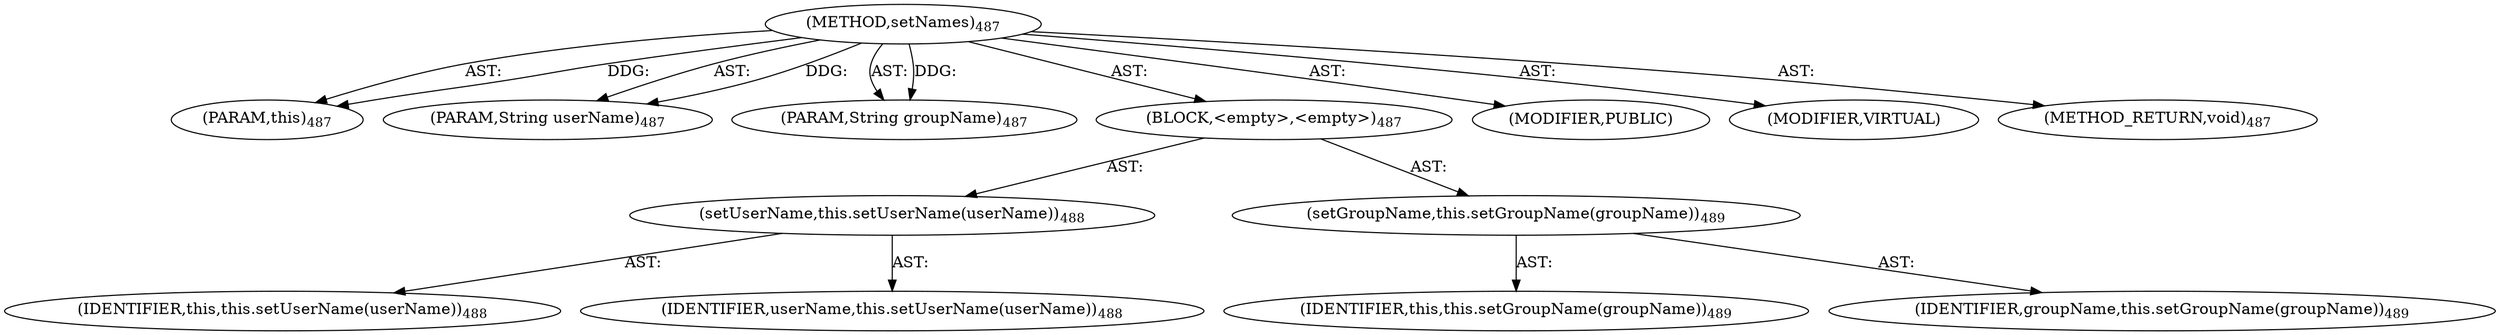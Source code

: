 digraph "setNames" {  
"111669149718" [label = <(METHOD,setNames)<SUB>487</SUB>> ]
"115964117009" [label = <(PARAM,this)<SUB>487</SUB>> ]
"115964117042" [label = <(PARAM,String userName)<SUB>487</SUB>> ]
"115964117043" [label = <(PARAM,String groupName)<SUB>487</SUB>> ]
"25769803812" [label = <(BLOCK,&lt;empty&gt;,&lt;empty&gt;)<SUB>487</SUB>> ]
"30064771306" [label = <(setUserName,this.setUserName(userName))<SUB>488</SUB>> ]
"68719476755" [label = <(IDENTIFIER,this,this.setUserName(userName))<SUB>488</SUB>> ]
"68719476929" [label = <(IDENTIFIER,userName,this.setUserName(userName))<SUB>488</SUB>> ]
"30064771307" [label = <(setGroupName,this.setGroupName(groupName))<SUB>489</SUB>> ]
"68719476756" [label = <(IDENTIFIER,this,this.setGroupName(groupName))<SUB>489</SUB>> ]
"68719476930" [label = <(IDENTIFIER,groupName,this.setGroupName(groupName))<SUB>489</SUB>> ]
"133143986243" [label = <(MODIFIER,PUBLIC)> ]
"133143986244" [label = <(MODIFIER,VIRTUAL)> ]
"128849018902" [label = <(METHOD_RETURN,void)<SUB>487</SUB>> ]
  "111669149718" -> "115964117009"  [ label = "AST: "] 
  "111669149718" -> "115964117042"  [ label = "AST: "] 
  "111669149718" -> "115964117043"  [ label = "AST: "] 
  "111669149718" -> "25769803812"  [ label = "AST: "] 
  "111669149718" -> "133143986243"  [ label = "AST: "] 
  "111669149718" -> "133143986244"  [ label = "AST: "] 
  "111669149718" -> "128849018902"  [ label = "AST: "] 
  "25769803812" -> "30064771306"  [ label = "AST: "] 
  "25769803812" -> "30064771307"  [ label = "AST: "] 
  "30064771306" -> "68719476755"  [ label = "AST: "] 
  "30064771306" -> "68719476929"  [ label = "AST: "] 
  "30064771307" -> "68719476756"  [ label = "AST: "] 
  "30064771307" -> "68719476930"  [ label = "AST: "] 
  "111669149718" -> "115964117009"  [ label = "DDG: "] 
  "111669149718" -> "115964117042"  [ label = "DDG: "] 
  "111669149718" -> "115964117043"  [ label = "DDG: "] 
}
